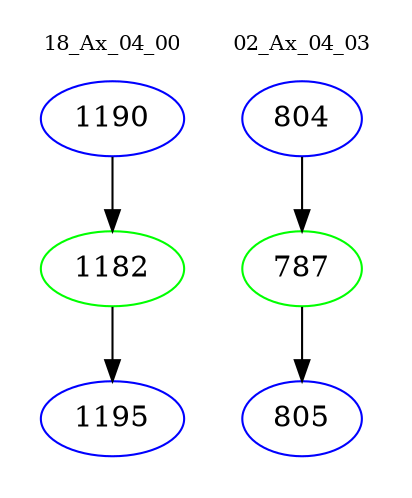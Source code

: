 digraph{
subgraph cluster_0 {
color = white
label = "18_Ax_04_00";
fontsize=10;
T0_1190 [label="1190", color="blue"]
T0_1190 -> T0_1182 [color="black"]
T0_1182 [label="1182", color="green"]
T0_1182 -> T0_1195 [color="black"]
T0_1195 [label="1195", color="blue"]
}
subgraph cluster_1 {
color = white
label = "02_Ax_04_03";
fontsize=10;
T1_804 [label="804", color="blue"]
T1_804 -> T1_787 [color="black"]
T1_787 [label="787", color="green"]
T1_787 -> T1_805 [color="black"]
T1_805 [label="805", color="blue"]
}
}
